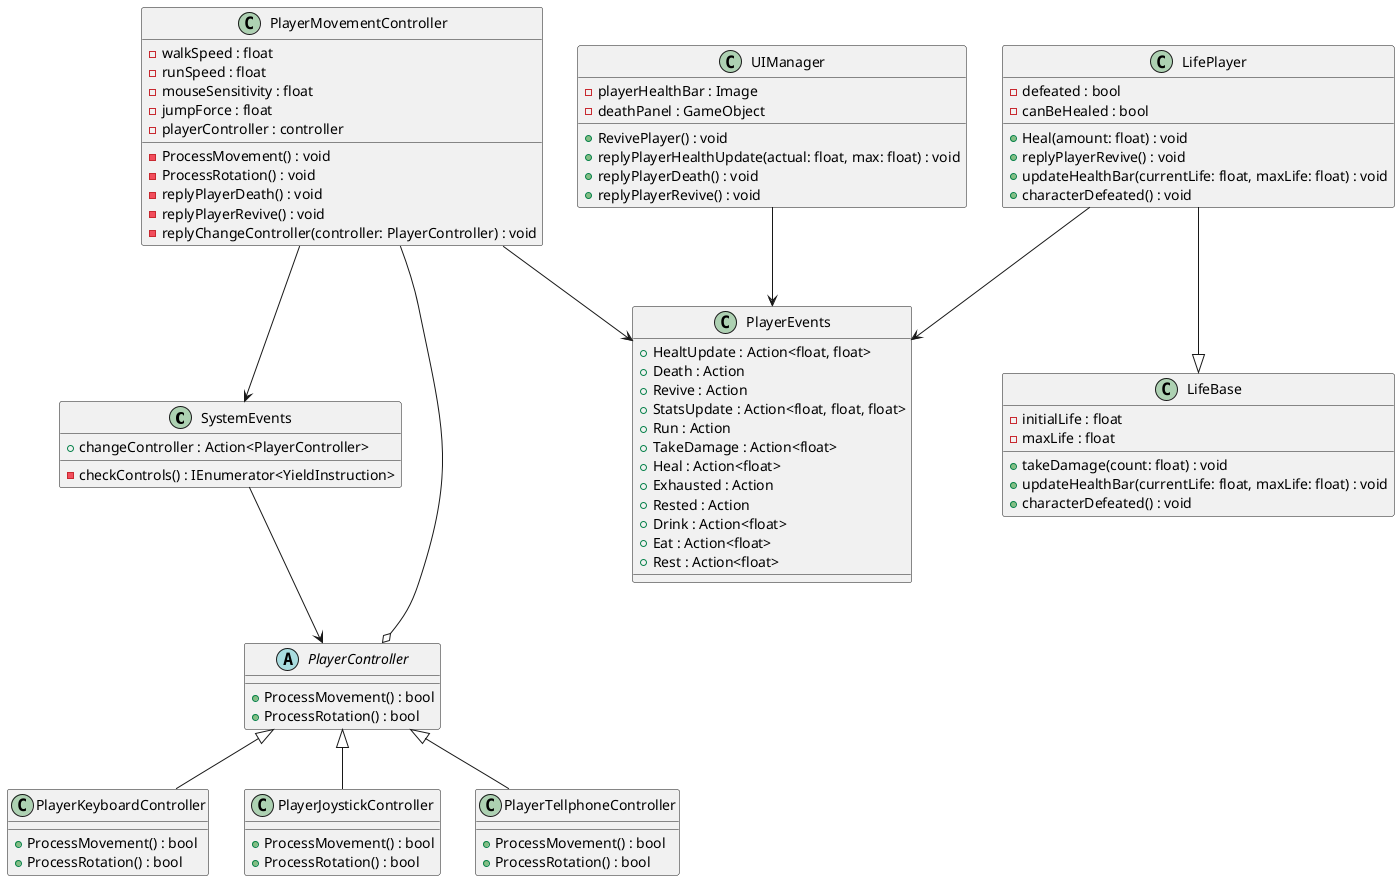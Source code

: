 @startuml

class SystemEvents {
    + changeController : Action<PlayerController>
    - checkControls() : IEnumerator<YieldInstruction>
}
SystemEvents --> PlayerController

class UIManager {
    - playerHealthBar : Image
    - deathPanel : GameObject
    + RevivePlayer() : void
    + replyPlayerHealthUpdate(actual: float, max: float) : void
    + replyPlayerDeath() : void
    + replyPlayerRevive() : void
}
UIManager --> PlayerEvents
class LifePlayer {
    - defeated : bool
    - canBeHealed : bool
    + Heal(amount: float) : void
    + replyPlayerRevive() : void
    + updateHealthBar(currentLife: float, maxLife: float) : void
    + characterDefeated() : void
}
LifePlayer --|> LifeBase
LifePlayer --> PlayerEvents

class LifeBase {
    - initialLife : float
    - maxLife : float
    + takeDamage(count: float) : void
    + updateHealthBar(currentLife: float, maxLife: float) : void
    + characterDefeated() : void
}

class PlayerMovementController {
    - walkSpeed : float
    - runSpeed : float
    - mouseSensitivity : float
    - jumpForce : float
    - playerController : controller
    - ProcessMovement() : void
    - ProcessRotation() : void
    - replyPlayerDeath() : void
    - replyPlayerRevive() : void
    - replyChangeController(controller: PlayerController) : void
}
PlayerMovementController --> PlayerEvents
PlayerMovementController --o PlayerController
PlayerMovementController --> SystemEvents

abstract class PlayerController {
    + ProcessMovement() : bool
    + ProcessRotation() : bool
}

class PlayerKeyboardController extends PlayerController {
    + ProcessMovement() : bool
    + ProcessRotation() : bool
}

class PlayerJoystickController extends PlayerController {
    + ProcessMovement() : bool
    + ProcessRotation() : bool
}

class PlayerTellphoneController extends PlayerController {
    + ProcessMovement() : bool
    + ProcessRotation() : bool
}

class PlayerEvents {
    + HealtUpdate : Action<float, float>
    + Death : Action
    + Revive : Action
    + StatsUpdate : Action<float, float, float>
    + Run : Action
    + TakeDamage : Action<float>
    + Heal : Action<float>
    + Exhausted : Action
    + Rested : Action
    + Drink : Action<float>
    + Eat : Action<float>
    + Rest : Action<float>
}

@enduml

